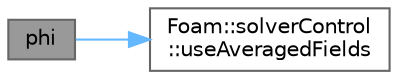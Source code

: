 digraph "phi"
{
 // LATEX_PDF_SIZE
  bgcolor="transparent";
  edge [fontname=Helvetica,fontsize=10,labelfontname=Helvetica,labelfontsize=10];
  node [fontname=Helvetica,fontsize=10,shape=box,height=0.2,width=0.4];
  rankdir="LR";
  Node1 [id="Node000001",label="phi",height=0.2,width=0.4,color="gray40", fillcolor="grey60", style="filled", fontcolor="black",tooltip=" "];
  Node1 -> Node2 [id="edge1_Node000001_Node000002",color="steelblue1",style="solid",tooltip=" "];
  Node2 [id="Node000002",label="Foam::solverControl\l::useAveragedFields",height=0.2,width=0.4,color="grey40", fillcolor="white", style="filled",URL="$classFoam_1_1solverControl.html#a961297976cc919e6a2777c67d11835f6",tooltip=" "];
}

